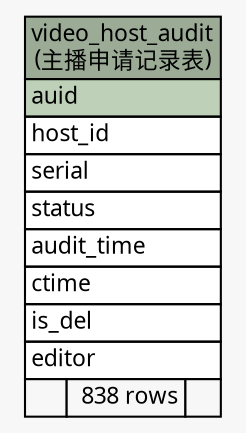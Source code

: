 // dot 2.26.0 on Linux 2.6.32-504.3.3.el6.x86_64
// SchemaSpy rev Unknown
digraph "video_host_audit" {
  graph [
    rankdir="RL"
    bgcolor="#f7f7f7"
    nodesep="0.18"
    ranksep="0.46"
    fontname="Microsoft YaHei"
    fontsize="11"
  ];
  node [
    fontname="Microsoft YaHei"
    fontsize="11"
    shape="plaintext"
  ];
  edge [
    arrowsize="0.8"
  ];
  "video_host_audit" [
    label=<
    <TABLE BORDER="0" CELLBORDER="1" CELLSPACING="0" BGCOLOR="#ffffff">
      <TR><TD COLSPAN="3" BGCOLOR="#9bab96" ALIGN="CENTER">video_host_audit<br/>(主播申请记录表)</TD></TR>
      <TR><TD PORT="auid" COLSPAN="3" BGCOLOR="#bed1b8" ALIGN="LEFT">auid</TD></TR>
      <TR><TD PORT="host_id" COLSPAN="3" ALIGN="LEFT">host_id</TD></TR>
      <TR><TD PORT="serial" COLSPAN="3" ALIGN="LEFT">serial</TD></TR>
      <TR><TD PORT="status" COLSPAN="3" ALIGN="LEFT">status</TD></TR>
      <TR><TD PORT="audit_time" COLSPAN="3" ALIGN="LEFT">audit_time</TD></TR>
      <TR><TD PORT="ctime" COLSPAN="3" ALIGN="LEFT">ctime</TD></TR>
      <TR><TD PORT="is_del" COLSPAN="3" ALIGN="LEFT">is_del</TD></TR>
      <TR><TD PORT="editor" COLSPAN="3" ALIGN="LEFT">editor</TD></TR>
      <TR><TD ALIGN="LEFT" BGCOLOR="#f7f7f7">  </TD><TD ALIGN="RIGHT" BGCOLOR="#f7f7f7">838 rows</TD><TD ALIGN="RIGHT" BGCOLOR="#f7f7f7">  </TD></TR>
    </TABLE>>
    URL="tables/video_host_audit.html"
    tooltip="video_host_audit"
  ];
}
